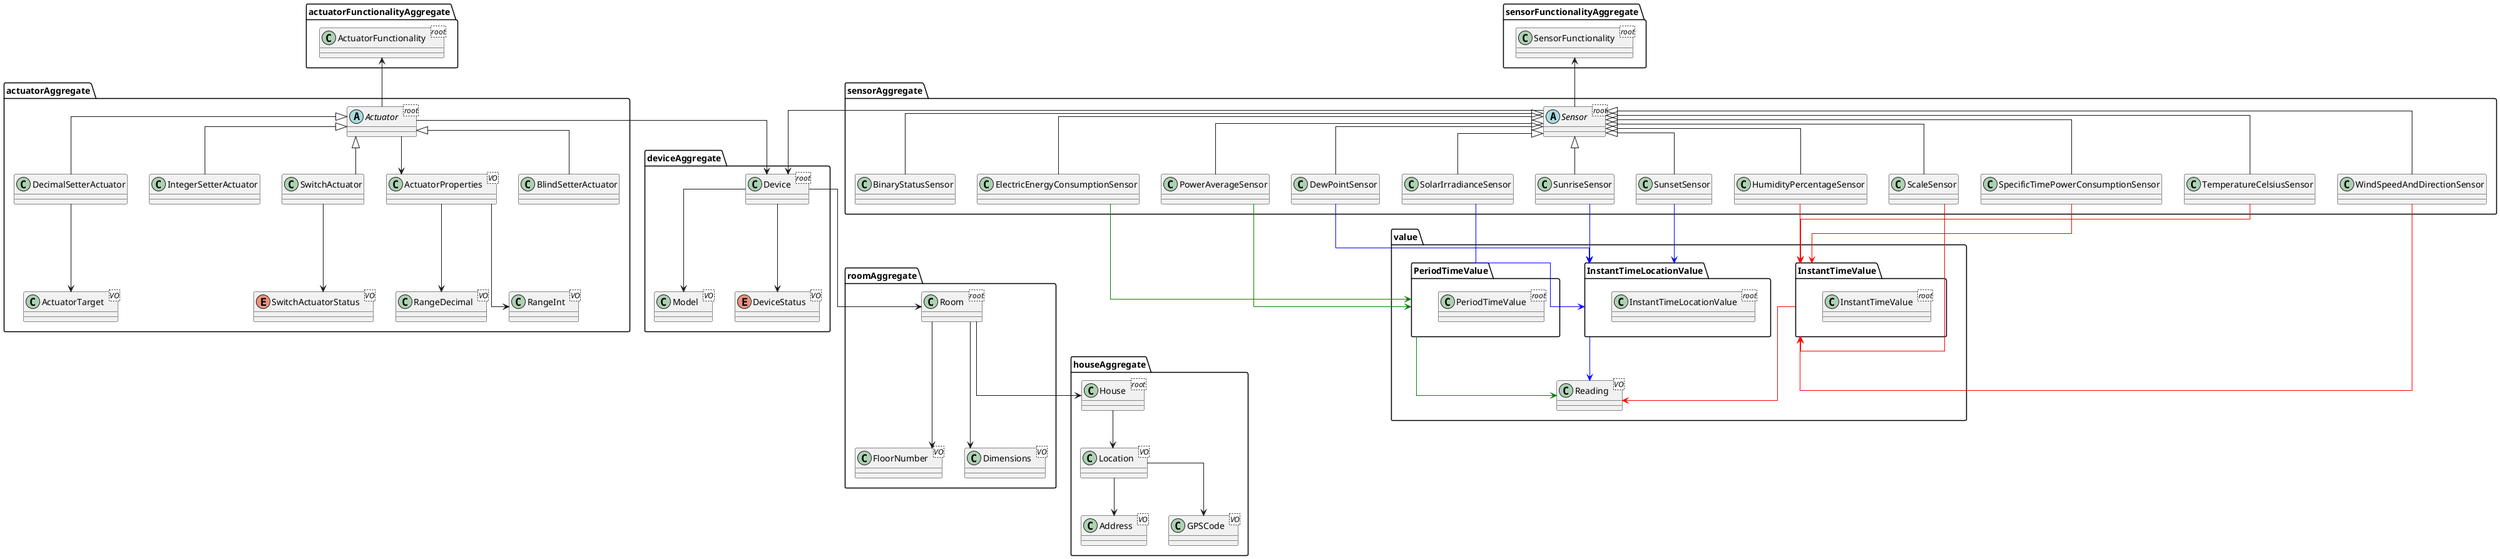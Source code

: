 @startuml
'https://plantuml.com/class-diagram
skinparam linetype ortho

package houseAggregate {
    class House <root>{
    }
    class Location <VO>{
    }
    class Address <VO>{
    }
    class GPSCode <VO>{
    }

    Location --> Address
    Location --> GPSCode
    House  -->  Location
}

package roomAggregate {
    class Room <root>{
    }
    class FloorNumber <VO>{
    }
    class Dimensions <VO>{
    }

    Room ---> Dimensions
    Room ---> FloorNumber
}

House <-up- Room

package deviceAggregate{
    class Device <root>{
    }
    class Model <VO>{
    }
    enum DeviceStatus <VO>{
    }

    Device --> Model
    Device --> DeviceStatus
}

Device --down> Room

package actuatorAggregate{
    abstract class Actuator <root>{
    }

    class BlindSetterActuator extends Actuator{
    }

    class DecimalSetterActuator extends Actuator{
    }

    class IntegerSetterActuator extends Actuator{
    }

    class SwitchActuator extends Actuator{
    }

    class ActuatorProperties <VO>{
    }

    class RangeInt <VO>{
    }

    class RangeDecimal <VO>{
    }

    enum SwitchActuatorStatus <VO>{
    }

    class ActuatorTarget <VO>{
    }

    ActuatorProperties --> RangeInt
    ActuatorProperties --> RangeDecimal

    SwitchActuator --> SwitchActuatorStatus
    DecimalSetterActuator --> ActuatorTarget

    Actuator -down-> Device
    Actuator --> ActuatorProperties
}

package actuatorFunctionalityAggregate {
    class ActuatorFunctionality <root> {
    }
}

Actuator -up-> ActuatorFunctionality

package sensorAggregate {
    abstract class Sensor <root>{
    }

    class BinaryStatusSensor extends Sensor{
    }

    class DewPointSensor extends Sensor{
    }

    class ElectricEnergyConsumptionSensor extends Sensor{
    }

    class HumidityPercentageSensor extends Sensor{
    }

    class PowerAverageSensor extends Sensor{
    }

    class ScaleSensor extends Sensor{
    }

    class SolarIrradianceSensor extends Sensor{
    }

    class SpecificTimePowerConsumptionSensor extends Sensor{
    }

    class SunriseSensor extends Sensor{
    }

    class SunsetSensor extends Sensor{
    }

    class TemperatureCelsiusSensor extends Sensor{
    }

    class WindSpeedAndDirectionSensor extends Sensor{
    }

    Sensor --> Device
}

package sensorFunctionalityAggregate {
    class SensorFunctionality <root> {
    }
}

Sensor -up-> SensorFunctionality

package value{
    package InstantTimeValue{
        class InstantTimeValue <root>{
        }
    }
    package PeriodTimeValue{
        class PeriodTimeValue <root>{
        }
    }
    package InstantTimeLocationValue{
        class InstantTimeLocationValue <root>{
        }
    }

    class Reading <VO>{
    }

    InstantTimeValue -[#red]-> Reading
    TemperatureCelsiusSensor -[#red]-> InstantTimeValue
    HumidityPercentageSensor -[#red]-> InstantTimeValue
    ScaleSensor -[#red]-> InstantTimeValue
    SpecificTimePowerConsumptionSensor -[#red]-> InstantTimeValue
    WindSpeedAndDirectionSensor -[#red]-> InstantTimeValue

    PeriodTimeValue -[#green]-> Reading
    PowerAverageSensor -[#green]-> PeriodTimeValue
    ElectricEnergyConsumptionSensor -[#green]-> PeriodTimeValue

    InstantTimeLocationValue -[#blue]-> Reading
    SunsetSensor -[#blue]-> InstantTimeLocationValue
    SunriseSensor -[#blue]-> InstantTimeLocationValue
    DewPointSensor -[#blue]-> InstantTimeLocationValue
    SolarIrradianceSensor -[#blue]-> InstantTimeLocationValue
}

@enduml